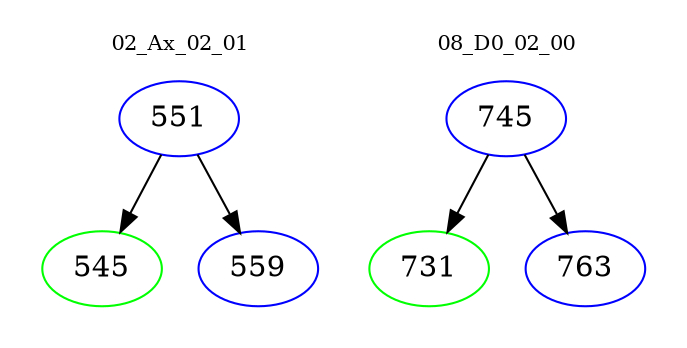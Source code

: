 digraph{
subgraph cluster_0 {
color = white
label = "02_Ax_02_01";
fontsize=10;
T0_551 [label="551", color="blue"]
T0_551 -> T0_545 [color="black"]
T0_545 [label="545", color="green"]
T0_551 -> T0_559 [color="black"]
T0_559 [label="559", color="blue"]
}
subgraph cluster_1 {
color = white
label = "08_D0_02_00";
fontsize=10;
T1_745 [label="745", color="blue"]
T1_745 -> T1_731 [color="black"]
T1_731 [label="731", color="green"]
T1_745 -> T1_763 [color="black"]
T1_763 [label="763", color="blue"]
}
}
